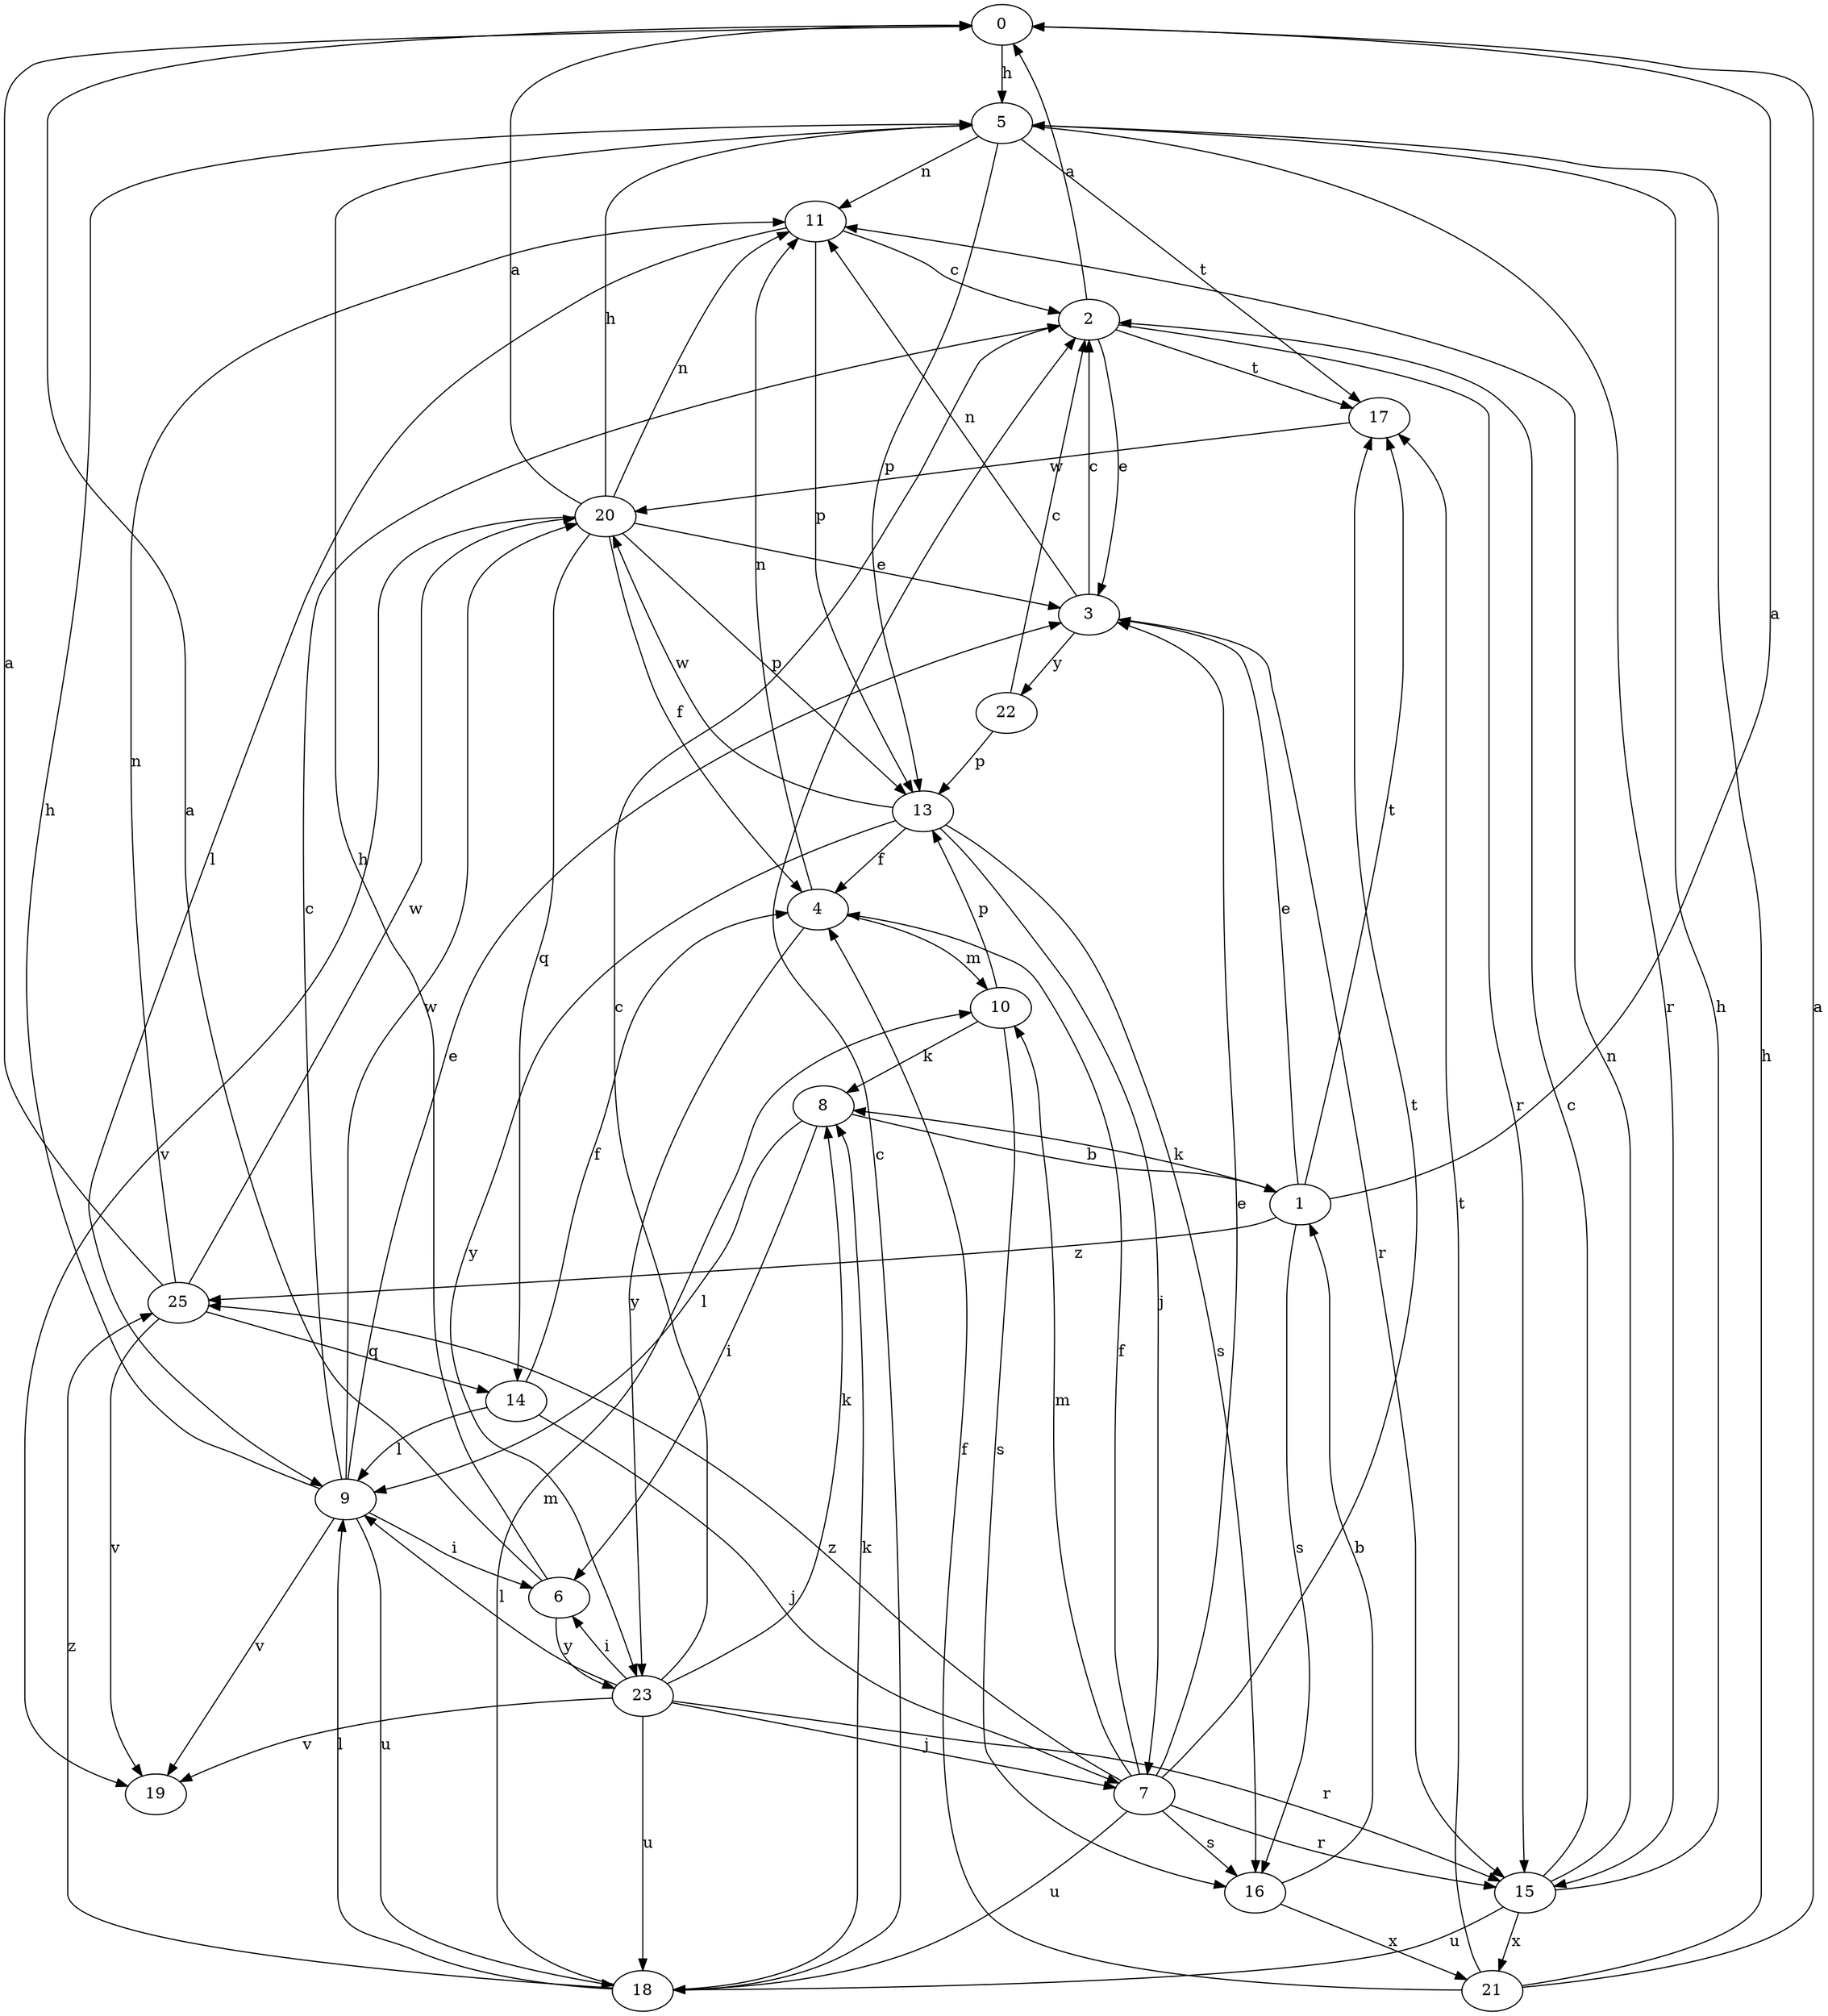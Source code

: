 strict digraph  {
0;
1;
2;
3;
4;
5;
6;
7;
8;
9;
10;
11;
13;
14;
15;
16;
17;
18;
19;
20;
21;
22;
23;
25;
0 -> 5  [label=h];
1 -> 0  [label=a];
1 -> 3  [label=e];
1 -> 8  [label=k];
1 -> 16  [label=s];
1 -> 17  [label=t];
1 -> 25  [label=z];
2 -> 0  [label=a];
2 -> 3  [label=e];
2 -> 15  [label=r];
2 -> 17  [label=t];
3 -> 2  [label=c];
3 -> 11  [label=n];
3 -> 15  [label=r];
3 -> 22  [label=y];
4 -> 10  [label=m];
4 -> 11  [label=n];
4 -> 23  [label=y];
5 -> 11  [label=n];
5 -> 13  [label=p];
5 -> 15  [label=r];
5 -> 17  [label=t];
6 -> 0  [label=a];
6 -> 5  [label=h];
6 -> 23  [label=y];
7 -> 3  [label=e];
7 -> 4  [label=f];
7 -> 10  [label=m];
7 -> 15  [label=r];
7 -> 16  [label=s];
7 -> 17  [label=t];
7 -> 18  [label=u];
7 -> 25  [label=z];
8 -> 1  [label=b];
8 -> 6  [label=i];
8 -> 9  [label=l];
9 -> 2  [label=c];
9 -> 3  [label=e];
9 -> 5  [label=h];
9 -> 6  [label=i];
9 -> 18  [label=u];
9 -> 19  [label=v];
9 -> 20  [label=w];
10 -> 8  [label=k];
10 -> 13  [label=p];
10 -> 16  [label=s];
11 -> 2  [label=c];
11 -> 9  [label=l];
11 -> 13  [label=p];
13 -> 4  [label=f];
13 -> 7  [label=j];
13 -> 16  [label=s];
13 -> 20  [label=w];
13 -> 23  [label=y];
14 -> 4  [label=f];
14 -> 7  [label=j];
14 -> 9  [label=l];
15 -> 2  [label=c];
15 -> 5  [label=h];
15 -> 11  [label=n];
15 -> 18  [label=u];
15 -> 21  [label=x];
16 -> 1  [label=b];
16 -> 21  [label=x];
17 -> 20  [label=w];
18 -> 2  [label=c];
18 -> 8  [label=k];
18 -> 9  [label=l];
18 -> 10  [label=m];
18 -> 25  [label=z];
20 -> 0  [label=a];
20 -> 3  [label=e];
20 -> 4  [label=f];
20 -> 5  [label=h];
20 -> 11  [label=n];
20 -> 13  [label=p];
20 -> 14  [label=q];
20 -> 19  [label=v];
21 -> 0  [label=a];
21 -> 4  [label=f];
21 -> 5  [label=h];
21 -> 17  [label=t];
22 -> 2  [label=c];
22 -> 13  [label=p];
23 -> 2  [label=c];
23 -> 6  [label=i];
23 -> 7  [label=j];
23 -> 8  [label=k];
23 -> 9  [label=l];
23 -> 15  [label=r];
23 -> 18  [label=u];
23 -> 19  [label=v];
25 -> 0  [label=a];
25 -> 11  [label=n];
25 -> 14  [label=q];
25 -> 19  [label=v];
25 -> 20  [label=w];
}
